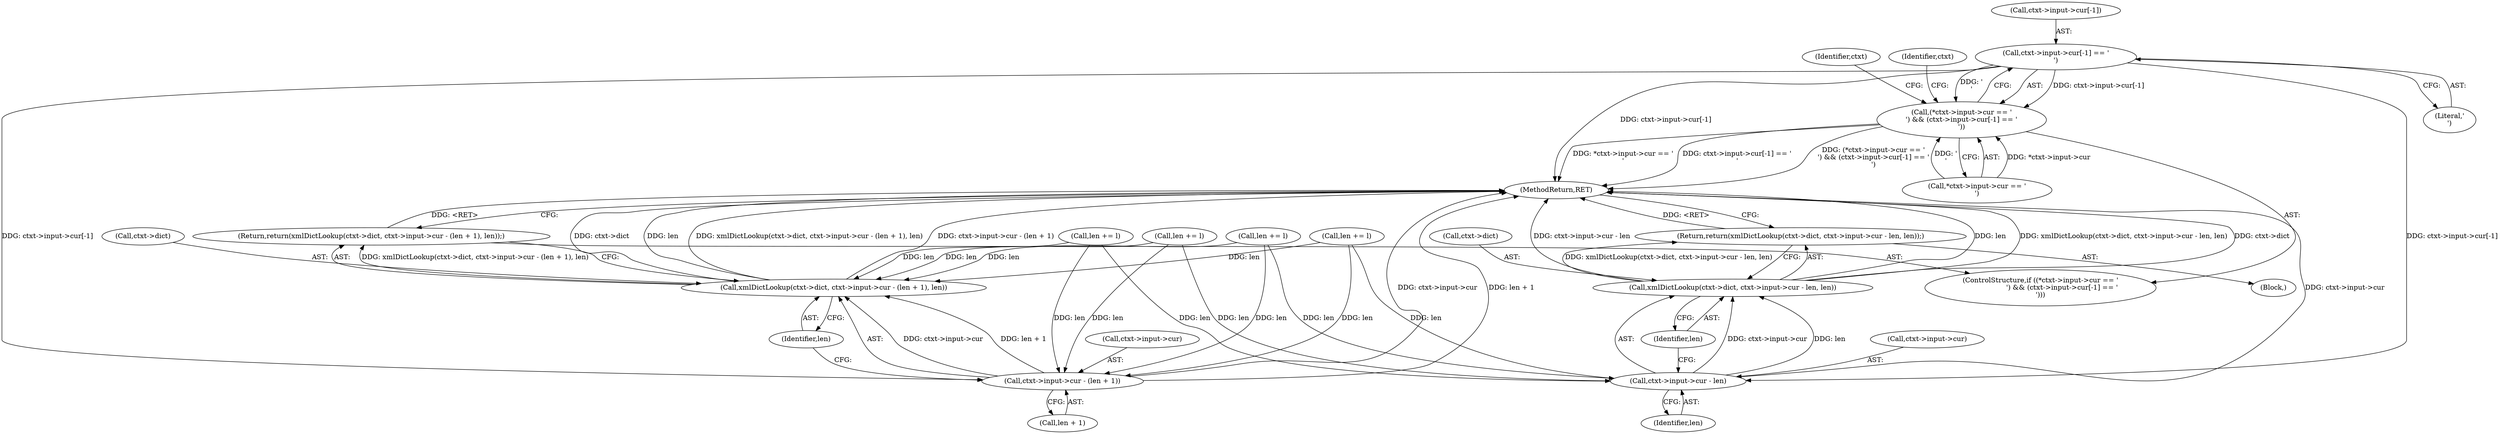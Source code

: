 digraph "0_Chrome_d0947db40187f4708c58e64cbd6013faf9eddeed_27@array" {
"1000604" [label="(Call,ctxt->input->cur[-1] == '\r')"];
"1000595" [label="(Call,(*ctxt->input->cur == '\n') && (ctxt->input->cur[-1] == '\r'))"];
"1000619" [label="(Call,ctxt->input->cur - (len + 1))"];
"1000615" [label="(Call,xmlDictLookup(ctxt->dict, ctxt->input->cur - (len + 1), len))"];
"1000614" [label="(Return,return(xmlDictLookup(ctxt->dict, ctxt->input->cur - (len + 1), len));)"];
"1000634" [label="(Call,ctxt->input->cur - len)"];
"1000630" [label="(Call,xmlDictLookup(ctxt->dict, ctxt->input->cur - len, len))"];
"1000629" [label="(Return,return(xmlDictLookup(ctxt->dict, ctxt->input->cur - len, len));)"];
"1000641" [label="(Identifier,len)"];
"1000640" [label="(Identifier,len)"];
"1000283" [label="(Call,len += l)"];
"1000613" [label="(Literal,'\r')"];
"1000634" [label="(Call,ctxt->input->cur - len)"];
"1000619" [label="(Call,ctxt->input->cur - (len + 1))"];
"1000614" [label="(Return,return(xmlDictLookup(ctxt->dict, ctxt->input->cur - (len + 1), len));)"];
"1000630" [label="(Call,xmlDictLookup(ctxt->dict, ctxt->input->cur - len, len))"];
"1000596" [label="(Call,*ctxt->input->cur == '\n')"];
"1000628" [label="(Identifier,len)"];
"1000517" [label="(Call,len += l)"];
"1000632" [label="(Identifier,ctxt)"];
"1000112" [label="(Block,)"];
"1000629" [label="(Return,return(xmlDictLookup(ctxt->dict, ctxt->input->cur - len, len));)"];
"1000479" [label="(Call,len += l)"];
"1000642" [label="(MethodReturn,RET)"];
"1000620" [label="(Call,ctxt->input->cur)"];
"1000605" [label="(Call,ctxt->input->cur[-1])"];
"1000617" [label="(Identifier,ctxt)"];
"1000604" [label="(Call,ctxt->input->cur[-1] == '\r')"];
"1000585" [label="(Call,len += l)"];
"1000616" [label="(Call,ctxt->dict)"];
"1000615" [label="(Call,xmlDictLookup(ctxt->dict, ctxt->input->cur - (len + 1), len))"];
"1000625" [label="(Call,len + 1)"];
"1000631" [label="(Call,ctxt->dict)"];
"1000594" [label="(ControlStructure,if ((*ctxt->input->cur == '\n') && (ctxt->input->cur[-1] == '\r')))"];
"1000635" [label="(Call,ctxt->input->cur)"];
"1000595" [label="(Call,(*ctxt->input->cur == '\n') && (ctxt->input->cur[-1] == '\r'))"];
"1000604" -> "1000595"  [label="AST: "];
"1000604" -> "1000613"  [label="CFG: "];
"1000605" -> "1000604"  [label="AST: "];
"1000613" -> "1000604"  [label="AST: "];
"1000595" -> "1000604"  [label="CFG: "];
"1000604" -> "1000642"  [label="DDG: ctxt->input->cur[-1]"];
"1000604" -> "1000595"  [label="DDG: ctxt->input->cur[-1]"];
"1000604" -> "1000595"  [label="DDG: '\r'"];
"1000604" -> "1000619"  [label="DDG: ctxt->input->cur[-1]"];
"1000604" -> "1000634"  [label="DDG: ctxt->input->cur[-1]"];
"1000595" -> "1000594"  [label="AST: "];
"1000595" -> "1000596"  [label="CFG: "];
"1000596" -> "1000595"  [label="AST: "];
"1000617" -> "1000595"  [label="CFG: "];
"1000632" -> "1000595"  [label="CFG: "];
"1000595" -> "1000642"  [label="DDG: (*ctxt->input->cur == '\n') && (ctxt->input->cur[-1] == '\r')"];
"1000595" -> "1000642"  [label="DDG: *ctxt->input->cur == '\n'"];
"1000595" -> "1000642"  [label="DDG: ctxt->input->cur[-1] == '\r'"];
"1000596" -> "1000595"  [label="DDG: *ctxt->input->cur"];
"1000596" -> "1000595"  [label="DDG: '\n'"];
"1000619" -> "1000615"  [label="AST: "];
"1000619" -> "1000625"  [label="CFG: "];
"1000620" -> "1000619"  [label="AST: "];
"1000625" -> "1000619"  [label="AST: "];
"1000628" -> "1000619"  [label="CFG: "];
"1000619" -> "1000642"  [label="DDG: len + 1"];
"1000619" -> "1000642"  [label="DDG: ctxt->input->cur"];
"1000619" -> "1000615"  [label="DDG: ctxt->input->cur"];
"1000619" -> "1000615"  [label="DDG: len + 1"];
"1000283" -> "1000619"  [label="DDG: len"];
"1000479" -> "1000619"  [label="DDG: len"];
"1000585" -> "1000619"  [label="DDG: len"];
"1000517" -> "1000619"  [label="DDG: len"];
"1000615" -> "1000614"  [label="AST: "];
"1000615" -> "1000628"  [label="CFG: "];
"1000616" -> "1000615"  [label="AST: "];
"1000628" -> "1000615"  [label="AST: "];
"1000614" -> "1000615"  [label="CFG: "];
"1000615" -> "1000642"  [label="DDG: ctxt->dict"];
"1000615" -> "1000642"  [label="DDG: len"];
"1000615" -> "1000642"  [label="DDG: xmlDictLookup(ctxt->dict, ctxt->input->cur - (len + 1), len)"];
"1000615" -> "1000642"  [label="DDG: ctxt->input->cur - (len + 1)"];
"1000615" -> "1000614"  [label="DDG: xmlDictLookup(ctxt->dict, ctxt->input->cur - (len + 1), len)"];
"1000283" -> "1000615"  [label="DDG: len"];
"1000479" -> "1000615"  [label="DDG: len"];
"1000585" -> "1000615"  [label="DDG: len"];
"1000517" -> "1000615"  [label="DDG: len"];
"1000614" -> "1000594"  [label="AST: "];
"1000642" -> "1000614"  [label="CFG: "];
"1000614" -> "1000642"  [label="DDG: <RET>"];
"1000634" -> "1000630"  [label="AST: "];
"1000634" -> "1000640"  [label="CFG: "];
"1000635" -> "1000634"  [label="AST: "];
"1000640" -> "1000634"  [label="AST: "];
"1000641" -> "1000634"  [label="CFG: "];
"1000634" -> "1000642"  [label="DDG: ctxt->input->cur"];
"1000634" -> "1000630"  [label="DDG: ctxt->input->cur"];
"1000634" -> "1000630"  [label="DDG: len"];
"1000283" -> "1000634"  [label="DDG: len"];
"1000479" -> "1000634"  [label="DDG: len"];
"1000585" -> "1000634"  [label="DDG: len"];
"1000517" -> "1000634"  [label="DDG: len"];
"1000630" -> "1000629"  [label="AST: "];
"1000630" -> "1000641"  [label="CFG: "];
"1000631" -> "1000630"  [label="AST: "];
"1000641" -> "1000630"  [label="AST: "];
"1000629" -> "1000630"  [label="CFG: "];
"1000630" -> "1000642"  [label="DDG: xmlDictLookup(ctxt->dict, ctxt->input->cur - len, len)"];
"1000630" -> "1000642"  [label="DDG: len"];
"1000630" -> "1000642"  [label="DDG: ctxt->dict"];
"1000630" -> "1000642"  [label="DDG: ctxt->input->cur - len"];
"1000630" -> "1000629"  [label="DDG: xmlDictLookup(ctxt->dict, ctxt->input->cur - len, len)"];
"1000629" -> "1000112"  [label="AST: "];
"1000642" -> "1000629"  [label="CFG: "];
"1000629" -> "1000642"  [label="DDG: <RET>"];
}
